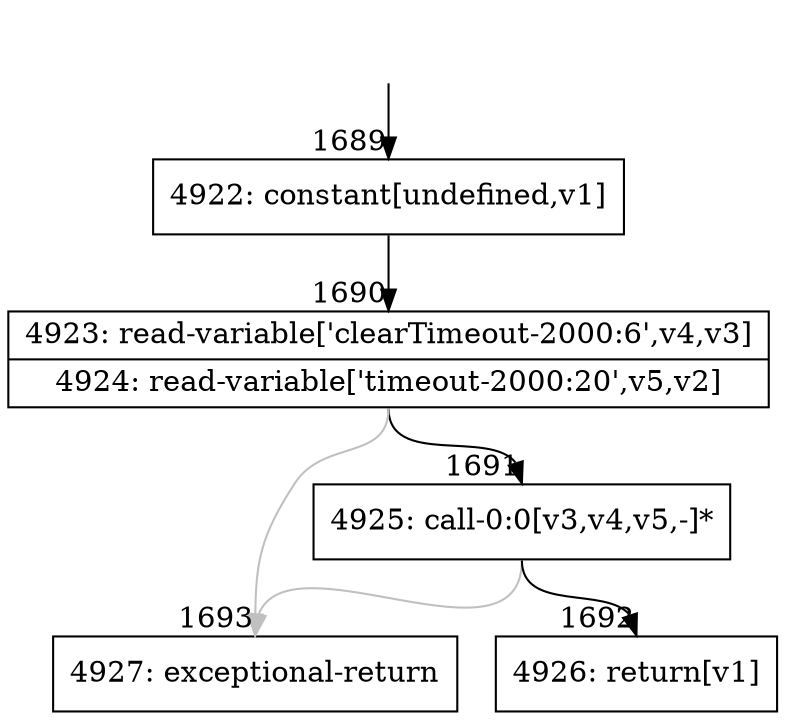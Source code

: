 digraph {
rankdir="TD"
BB_entry119[shape=none,label=""];
BB_entry119 -> BB1689 [tailport=s, headport=n, headlabel="    1689"]
BB1689 [shape=record label="{4922: constant[undefined,v1]}" ] 
BB1689 -> BB1690 [tailport=s, headport=n, headlabel="      1690"]
BB1690 [shape=record label="{4923: read-variable['clearTimeout-2000:6',v4,v3]|4924: read-variable['timeout-2000:20',v5,v2]}" ] 
BB1690 -> BB1691 [tailport=s, headport=n, headlabel="      1691"]
BB1690 -> BB1693 [tailport=s, headport=n, color=gray, headlabel="      1693"]
BB1691 [shape=record label="{4925: call-0:0[v3,v4,v5,-]*}" ] 
BB1691 -> BB1692 [tailport=s, headport=n, headlabel="      1692"]
BB1691 -> BB1693 [tailport=s, headport=n, color=gray]
BB1692 [shape=record label="{4926: return[v1]}" ] 
BB1693 [shape=record label="{4927: exceptional-return}" ] 
}
